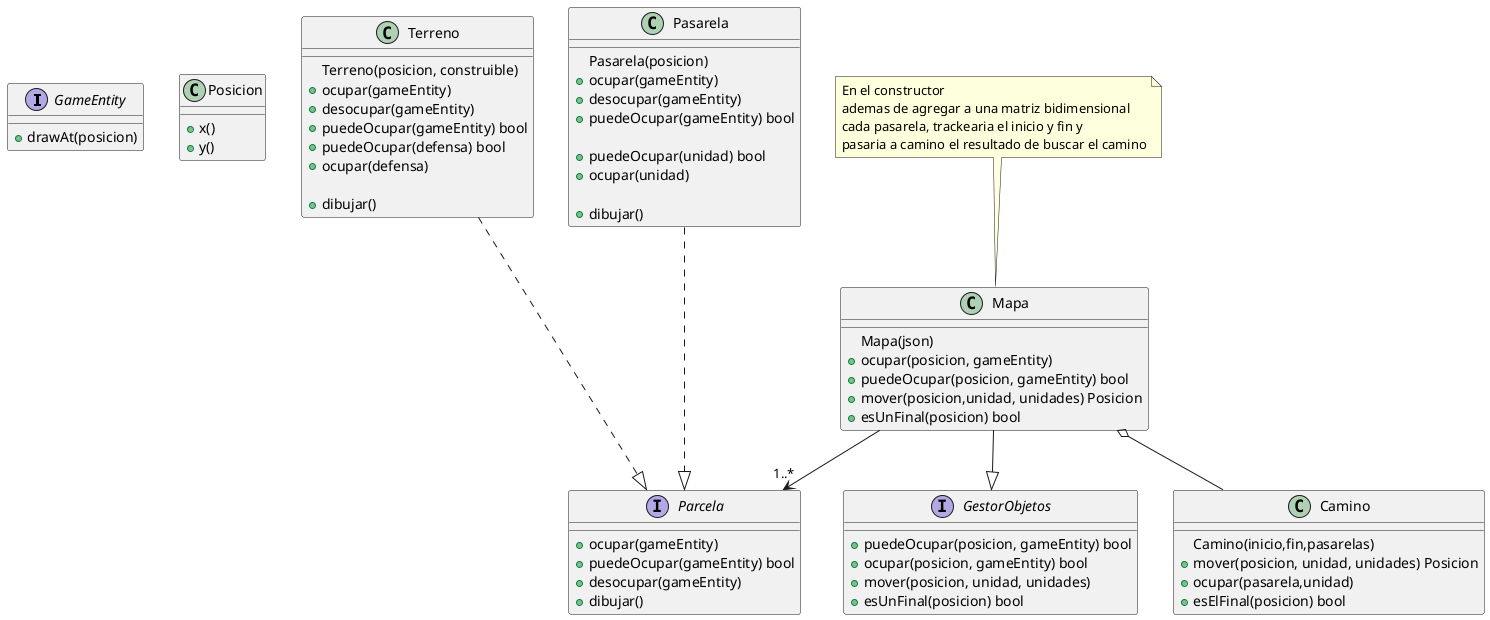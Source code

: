 @startuml

interface GameEntity{
    + drawAt(posicion)
}

class Posicion{
    +x()
    +y()
}

interface GestorObjetos{
    + puedeOcupar(posicion, gameEntity) bool
    + ocupar(posicion, gameEntity) bool
    + mover(posicion, unidad, unidades)
    + esUnFinal(posicion) bool
}


class Mapa{
    Mapa(json)
    + ocupar(posicion, gameEntity)
    + puedeOcupar(posicion, gameEntity) bool
    + mover(posicion,unidad, unidades) Posicion
    + esUnFinal(posicion) bool
}

class Camino{
    Camino(inicio,fin,pasarelas)
    + mover(posicion, unidad, unidades) Posicion
    + ocupar(pasarela,unidad)
    + esElFinal(posicion) bool
}

interface Parcela{
    +ocupar(gameEntity)
    +puedeOcupar(gameEntity) bool
    +desocupar(gameEntity)
    +dibujar()
}

class Terreno{
    Terreno(posicion, construible)
    +ocupar(gameEntity)
    +desocupar(gameEntity)
    +puedeOcupar(gameEntity) bool
    +puedeOcupar(defensa) bool
    +ocupar(defensa)

    +dibujar()
}

class Pasarela{
    Pasarela(posicion)
    +ocupar(gameEntity)
    +desocupar(gameEntity)
    +puedeOcupar(gameEntity) bool

    +puedeOcupar(unidad) bool
    +ocupar(unidad)

    +dibujar()
}




Pasarela ...|> Parcela
Terreno ...|> Parcela

note top of Mapa
En el constructor
ademas de agregar a una matriz bidimensional
cada pasarela, trackearia el inicio y fin y
pasaria a camino el resultado de buscar el camino
end note

Mapa --> "1..*"Parcela
Mapa --|> GestorObjetos
Mapa o-- Camino


@enduml